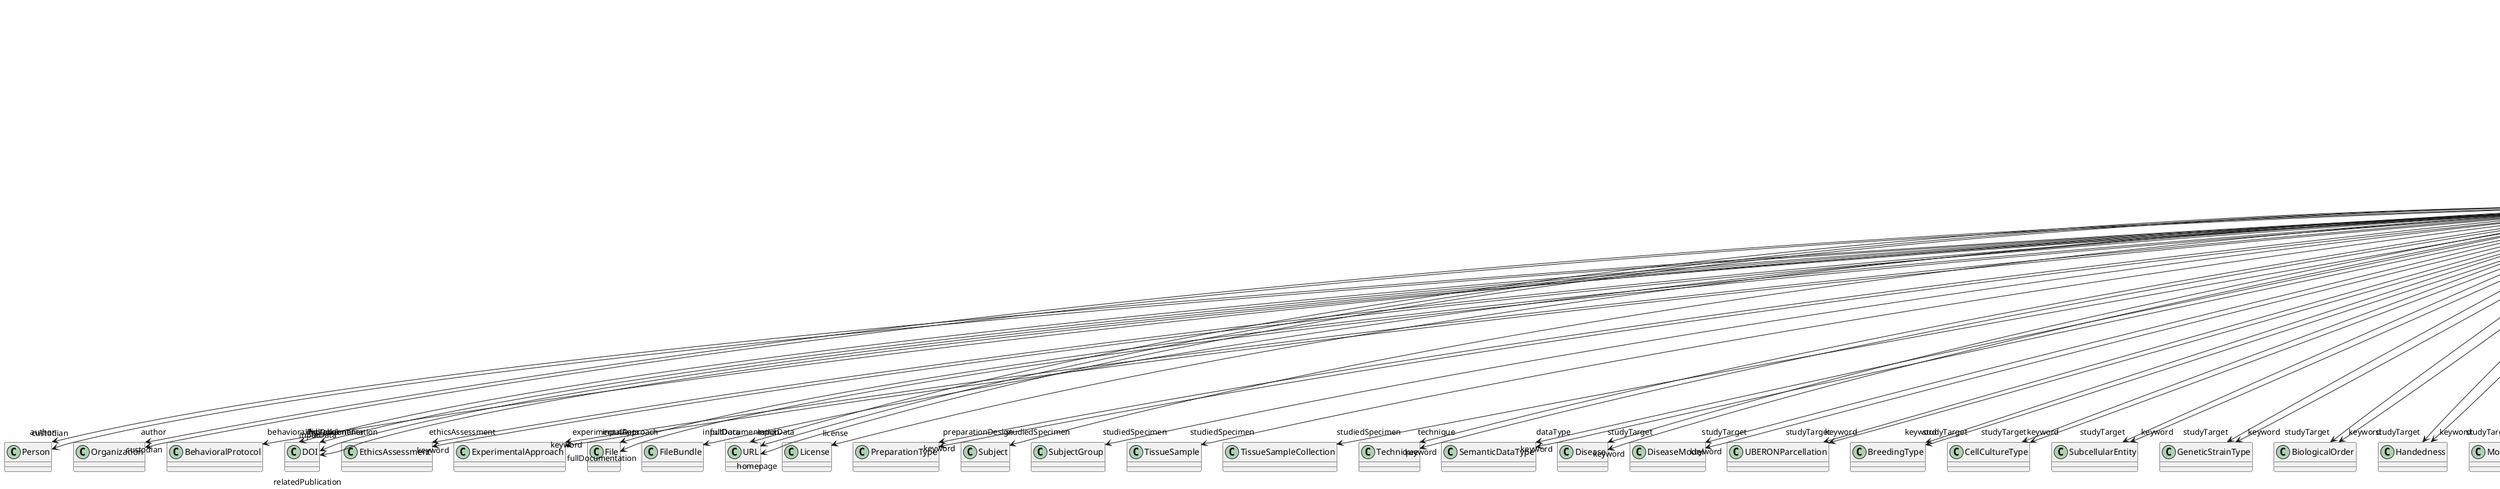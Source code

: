 @startuml
class DatasetVersion {
+author
+behavioralProtocol
+digitalIdentifier
+ethicsAssessment
+experimentalApproach
+inputData
+isAlternativeVersionOf
+isNewVersionOf
+license
+preparationDesign
+studiedSpecimen
+technique
+dataType
+studyTarget
+accessibility
+copyright
+custodian
+description
+fullDocumentation
+fullName
+funding
+homepage
+howToCite
+keyword
+otherContribution
+relatedPublication
+releaseDate
+repository
+shortName
+supportChannel
+versionIdentifier
+versionInnovation

}
DatasetVersion -d-> "author" Person
DatasetVersion -d-> "author" Organization
DatasetVersion -d-> "behavioralProtocol" BehavioralProtocol
DatasetVersion -d-> "digitalIdentifier" DOI
DatasetVersion -d-> "ethicsAssessment" EthicsAssessment
DatasetVersion -d-> "experimentalApproach" ExperimentalApproach
DatasetVersion -d-> "inputData" DOI
DatasetVersion -d-> "inputData" File
DatasetVersion -d-> "inputData" FileBundle
DatasetVersion -d-> "inputData" URL
DatasetVersion -d-> "isAlternativeVersionOf" DatasetVersion
DatasetVersion -d-> "isNewVersionOf" DatasetVersion
DatasetVersion -d-> "license" License
DatasetVersion -d-> "preparationDesign" PreparationType
DatasetVersion -d-> "studiedSpecimen" Subject
DatasetVersion -d-> "studiedSpecimen" SubjectGroup
DatasetVersion -d-> "studiedSpecimen" TissueSample
DatasetVersion -d-> "studiedSpecimen" TissueSampleCollection
DatasetVersion -d-> "technique" Technique
DatasetVersion -d-> "dataType" SemanticDataType
DatasetVersion -d-> "studyTarget" Disease
DatasetVersion -d-> "studyTarget" DiseaseModel
DatasetVersion -d-> "studyTarget" UBERONParcellation
DatasetVersion -d-> "studyTarget" BreedingType
DatasetVersion -d-> "studyTarget" CellCultureType
DatasetVersion -d-> "studyTarget" SubcellularEntity
DatasetVersion -d-> "studyTarget" GeneticStrainType
DatasetVersion -d-> "studyTarget" BiologicalOrder
DatasetVersion -d-> "studyTarget" Handedness
DatasetVersion -d-> "studyTarget" MolecularEntity
DatasetVersion -d-> "studyTarget" Organ
DatasetVersion -d-> "studyTarget" Species
DatasetVersion -d-> "studyTarget" TermSuggestion
DatasetVersion -d-> "studyTarget" BiologicalSex
DatasetVersion -d-> "studyTarget" CellType
DatasetVersion -d-> "studyTarget" CustomAnatomicalEntity
DatasetVersion -d-> "studyTarget" ParcellationEntityVersion
DatasetVersion -d-> "studyTarget" ParcellationEntity
DatasetVersion -d-> "accessibility" ProductAccessibility
DatasetVersion -d-> "copyright" Copyright
DatasetVersion -d-> "custodian" Person
DatasetVersion -d-> "custodian" Organization
DatasetVersion -d-> "fullDocumentation" DOI
DatasetVersion -d-> "fullDocumentation" File
DatasetVersion -d-> "fullDocumentation" URL
DatasetVersion -d-> "funding" Funding
DatasetVersion -d-> "homepage" URL
DatasetVersion -d-> "keyword" QualitativeOverlap
DatasetVersion -d-> "keyword" Disease
DatasetVersion -d-> "keyword" AgeCategory
DatasetVersion -d-> "keyword" ModelAbstractionLevel
DatasetVersion -d-> "keyword" UnitOfMeasurement
DatasetVersion -d-> "keyword" DiseaseModel
DatasetVersion -d-> "keyword" TypeOfUncertainty
DatasetVersion -d-> "keyword" PatchClampVariation
DatasetVersion -d-> "keyword" FileBundleGrouping
DatasetVersion -d-> "keyword" SubjectAttribute
DatasetVersion -d-> "keyword" ProgrammingLanguage
DatasetVersion -d-> "keyword" AnatomicalPlane
DatasetVersion -d-> "keyword" FileRepositoryType
DatasetVersion -d-> "keyword" CranialWindowType
DatasetVersion -d-> "keyword" AnnotationType
DatasetVersion -d-> "keyword" Technique
DatasetVersion -d-> "keyword" UBERONParcellation
DatasetVersion -d-> "keyword" OperatingSystem
DatasetVersion -d-> "keyword" Terminology
DatasetVersion -d-> "keyword" SoftwareFeature
DatasetVersion -d-> "keyword" BreedingType
DatasetVersion -d-> "keyword" FileUsageRole
DatasetVersion -d-> "keyword" CellCultureType
DatasetVersion -d-> "keyword" MeasuredQuantity
DatasetVersion -d-> "keyword" SubcellularEntity
DatasetVersion -d-> "keyword" DeviceType
DatasetVersion -d-> "keyword" ContributionType
DatasetVersion -d-> "keyword" Laterality
DatasetVersion -d-> "keyword" ModelScope
DatasetVersion -d-> "keyword" GeneticStrainType
DatasetVersion -d-> "keyword" AtlasType
DatasetVersion -d-> "keyword" BiologicalOrder
DatasetVersion -d-> "keyword" Handedness
DatasetVersion -d-> "keyword" StimulationApproach
DatasetVersion -d-> "keyword" MolecularEntity
DatasetVersion -d-> "keyword" MetaDataModelType
DatasetVersion -d-> "keyword" SemanticDataType
DatasetVersion -d-> "keyword" Organ
DatasetVersion -d-> "keyword" CriteriaQualityType
DatasetVersion -d-> "keyword" ActionStatusType
DatasetVersion -d-> "keyword" Species
DatasetVersion -d-> "keyword" AnatomicalAxesOrientation
DatasetVersion -d-> "keyword" OperatingDevice
DatasetVersion -d-> "keyword" StimulusType
DatasetVersion -d-> "keyword" SoftwareApplicationCategory
DatasetVersion -d-> "keyword" PreparationType
DatasetVersion -d-> "keyword" ProductAccessibility
DatasetVersion -d-> "keyword" Service
DatasetVersion -d-> "keyword" TissueSampleAttribute
DatasetVersion -d-> "keyword" TermSuggestion
DatasetVersion -d-> "keyword" Language
DatasetVersion -d-> "keyword" BiologicalSex
DatasetVersion -d-> "keyword" DataType
DatasetVersion -d-> "keyword" TissueSampleType
DatasetVersion -d-> "keyword" CellType
DatasetVersion -d-> "keyword" EthicsAssessment
DatasetVersion -d-> "keyword" ExperimentalApproach
DatasetVersion -d-> "otherContribution" Contribution
DatasetVersion -d-> "relatedPublication" DOI
DatasetVersion -d-> "relatedPublication" ISBN
DatasetVersion -d-> "relatedPublication" HANDLE
DatasetVersion -d-> "repository" FileRepository

@enduml